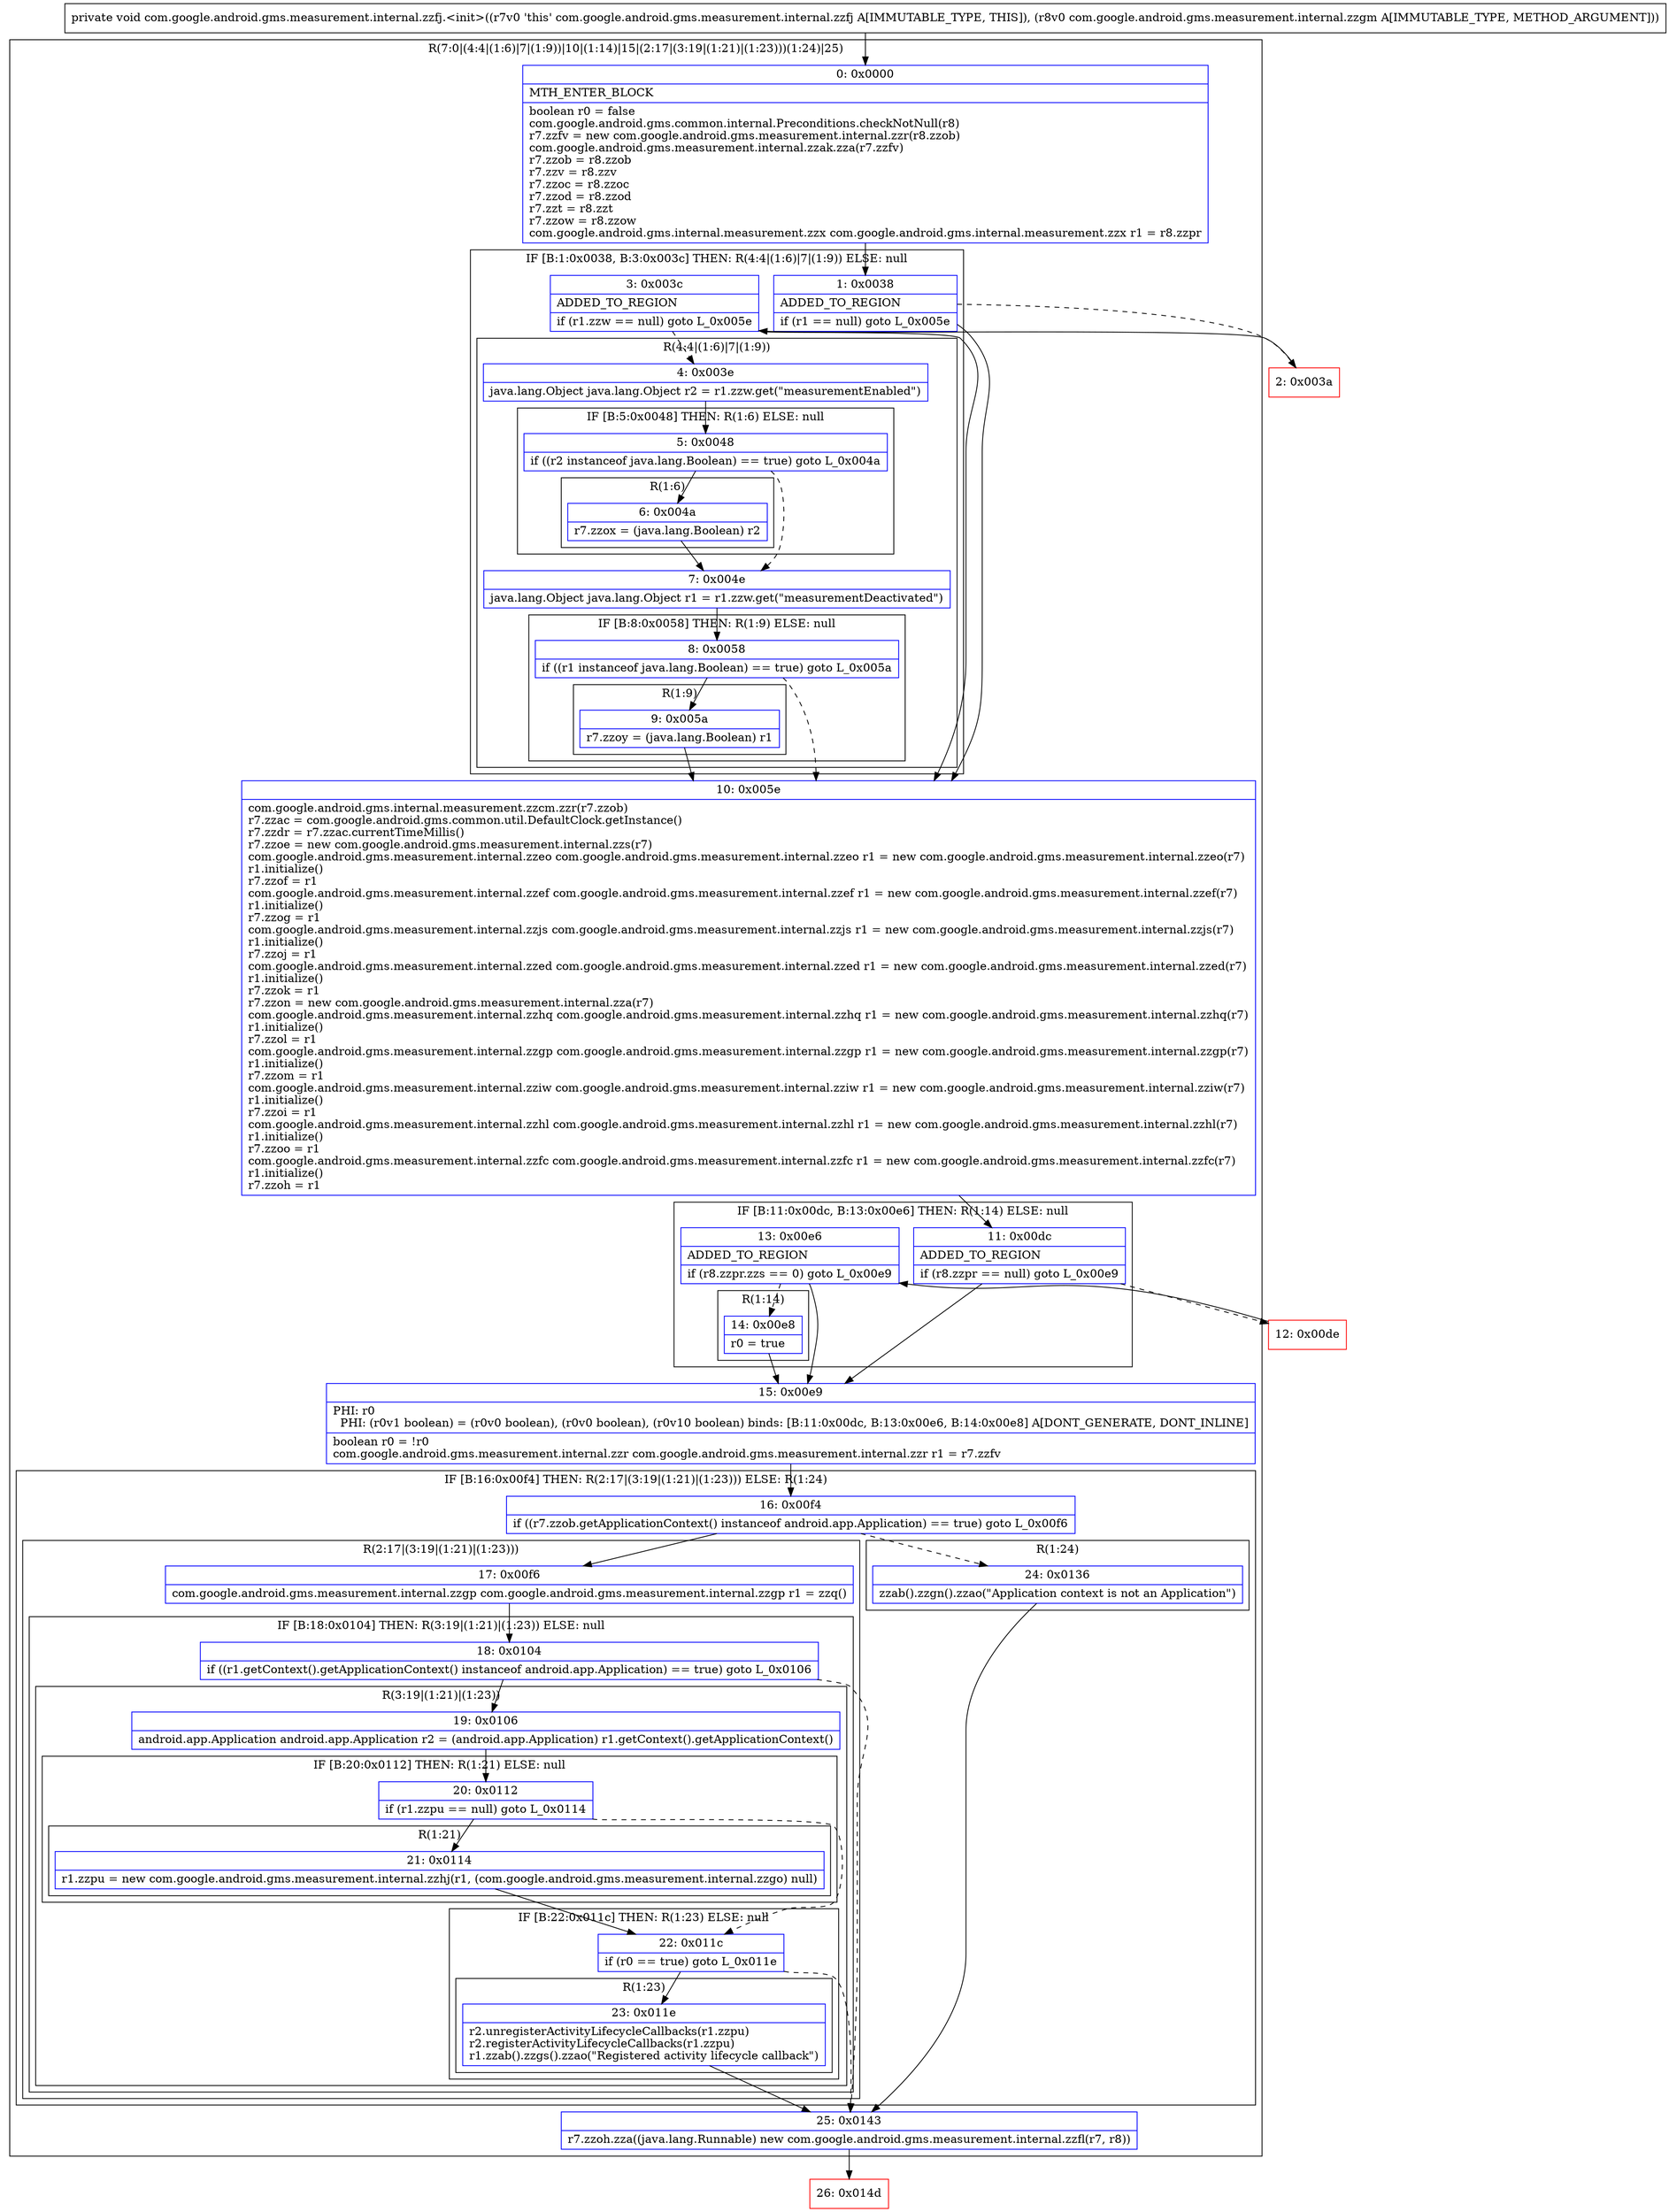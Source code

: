 digraph "CFG forcom.google.android.gms.measurement.internal.zzfj.\<init\>(Lcom\/google\/android\/gms\/measurement\/internal\/zzgm;)V" {
subgraph cluster_Region_1171549448 {
label = "R(7:0|(4:4|(1:6)|7|(1:9))|10|(1:14)|15|(2:17|(3:19|(1:21)|(1:23)))(1:24)|25)";
node [shape=record,color=blue];
Node_0 [shape=record,label="{0\:\ 0x0000|MTH_ENTER_BLOCK\l|boolean r0 = false\lcom.google.android.gms.common.internal.Preconditions.checkNotNull(r8)\lr7.zzfv = new com.google.android.gms.measurement.internal.zzr(r8.zzob)\lcom.google.android.gms.measurement.internal.zzak.zza(r7.zzfv)\lr7.zzob = r8.zzob\lr7.zzv = r8.zzv\lr7.zzoc = r8.zzoc\lr7.zzod = r8.zzod\lr7.zzt = r8.zzt\lr7.zzow = r8.zzow\lcom.google.android.gms.internal.measurement.zzx com.google.android.gms.internal.measurement.zzx r1 = r8.zzpr\l}"];
subgraph cluster_IfRegion_514115618 {
label = "IF [B:1:0x0038, B:3:0x003c] THEN: R(4:4|(1:6)|7|(1:9)) ELSE: null";
node [shape=record,color=blue];
Node_1 [shape=record,label="{1\:\ 0x0038|ADDED_TO_REGION\l|if (r1 == null) goto L_0x005e\l}"];
Node_3 [shape=record,label="{3\:\ 0x003c|ADDED_TO_REGION\l|if (r1.zzw == null) goto L_0x005e\l}"];
subgraph cluster_Region_359561224 {
label = "R(4:4|(1:6)|7|(1:9))";
node [shape=record,color=blue];
Node_4 [shape=record,label="{4\:\ 0x003e|java.lang.Object java.lang.Object r2 = r1.zzw.get(\"measurementEnabled\")\l}"];
subgraph cluster_IfRegion_963955085 {
label = "IF [B:5:0x0048] THEN: R(1:6) ELSE: null";
node [shape=record,color=blue];
Node_5 [shape=record,label="{5\:\ 0x0048|if ((r2 instanceof java.lang.Boolean) == true) goto L_0x004a\l}"];
subgraph cluster_Region_172090682 {
label = "R(1:6)";
node [shape=record,color=blue];
Node_6 [shape=record,label="{6\:\ 0x004a|r7.zzox = (java.lang.Boolean) r2\l}"];
}
}
Node_7 [shape=record,label="{7\:\ 0x004e|java.lang.Object java.lang.Object r1 = r1.zzw.get(\"measurementDeactivated\")\l}"];
subgraph cluster_IfRegion_652148578 {
label = "IF [B:8:0x0058] THEN: R(1:9) ELSE: null";
node [shape=record,color=blue];
Node_8 [shape=record,label="{8\:\ 0x0058|if ((r1 instanceof java.lang.Boolean) == true) goto L_0x005a\l}"];
subgraph cluster_Region_1397509420 {
label = "R(1:9)";
node [shape=record,color=blue];
Node_9 [shape=record,label="{9\:\ 0x005a|r7.zzoy = (java.lang.Boolean) r1\l}"];
}
}
}
}
Node_10 [shape=record,label="{10\:\ 0x005e|com.google.android.gms.internal.measurement.zzcm.zzr(r7.zzob)\lr7.zzac = com.google.android.gms.common.util.DefaultClock.getInstance()\lr7.zzdr = r7.zzac.currentTimeMillis()\lr7.zzoe = new com.google.android.gms.measurement.internal.zzs(r7)\lcom.google.android.gms.measurement.internal.zzeo com.google.android.gms.measurement.internal.zzeo r1 = new com.google.android.gms.measurement.internal.zzeo(r7)\lr1.initialize()\lr7.zzof = r1\lcom.google.android.gms.measurement.internal.zzef com.google.android.gms.measurement.internal.zzef r1 = new com.google.android.gms.measurement.internal.zzef(r7)\lr1.initialize()\lr7.zzog = r1\lcom.google.android.gms.measurement.internal.zzjs com.google.android.gms.measurement.internal.zzjs r1 = new com.google.android.gms.measurement.internal.zzjs(r7)\lr1.initialize()\lr7.zzoj = r1\lcom.google.android.gms.measurement.internal.zzed com.google.android.gms.measurement.internal.zzed r1 = new com.google.android.gms.measurement.internal.zzed(r7)\lr1.initialize()\lr7.zzok = r1\lr7.zzon = new com.google.android.gms.measurement.internal.zza(r7)\lcom.google.android.gms.measurement.internal.zzhq com.google.android.gms.measurement.internal.zzhq r1 = new com.google.android.gms.measurement.internal.zzhq(r7)\lr1.initialize()\lr7.zzol = r1\lcom.google.android.gms.measurement.internal.zzgp com.google.android.gms.measurement.internal.zzgp r1 = new com.google.android.gms.measurement.internal.zzgp(r7)\lr1.initialize()\lr7.zzom = r1\lcom.google.android.gms.measurement.internal.zziw com.google.android.gms.measurement.internal.zziw r1 = new com.google.android.gms.measurement.internal.zziw(r7)\lr1.initialize()\lr7.zzoi = r1\lcom.google.android.gms.measurement.internal.zzhl com.google.android.gms.measurement.internal.zzhl r1 = new com.google.android.gms.measurement.internal.zzhl(r7)\lr1.initialize()\lr7.zzoo = r1\lcom.google.android.gms.measurement.internal.zzfc com.google.android.gms.measurement.internal.zzfc r1 = new com.google.android.gms.measurement.internal.zzfc(r7)\lr1.initialize()\lr7.zzoh = r1\l}"];
subgraph cluster_IfRegion_1743551435 {
label = "IF [B:11:0x00dc, B:13:0x00e6] THEN: R(1:14) ELSE: null";
node [shape=record,color=blue];
Node_11 [shape=record,label="{11\:\ 0x00dc|ADDED_TO_REGION\l|if (r8.zzpr == null) goto L_0x00e9\l}"];
Node_13 [shape=record,label="{13\:\ 0x00e6|ADDED_TO_REGION\l|if (r8.zzpr.zzs == 0) goto L_0x00e9\l}"];
subgraph cluster_Region_507610278 {
label = "R(1:14)";
node [shape=record,color=blue];
Node_14 [shape=record,label="{14\:\ 0x00e8|r0 = true\l}"];
}
}
Node_15 [shape=record,label="{15\:\ 0x00e9|PHI: r0 \l  PHI: (r0v1 boolean) = (r0v0 boolean), (r0v0 boolean), (r0v10 boolean) binds: [B:11:0x00dc, B:13:0x00e6, B:14:0x00e8] A[DONT_GENERATE, DONT_INLINE]\l|boolean r0 = !r0\lcom.google.android.gms.measurement.internal.zzr com.google.android.gms.measurement.internal.zzr r1 = r7.zzfv\l}"];
subgraph cluster_IfRegion_870515248 {
label = "IF [B:16:0x00f4] THEN: R(2:17|(3:19|(1:21)|(1:23))) ELSE: R(1:24)";
node [shape=record,color=blue];
Node_16 [shape=record,label="{16\:\ 0x00f4|if ((r7.zzob.getApplicationContext() instanceof android.app.Application) == true) goto L_0x00f6\l}"];
subgraph cluster_Region_1631725044 {
label = "R(2:17|(3:19|(1:21)|(1:23)))";
node [shape=record,color=blue];
Node_17 [shape=record,label="{17\:\ 0x00f6|com.google.android.gms.measurement.internal.zzgp com.google.android.gms.measurement.internal.zzgp r1 = zzq()\l}"];
subgraph cluster_IfRegion_1495204902 {
label = "IF [B:18:0x0104] THEN: R(3:19|(1:21)|(1:23)) ELSE: null";
node [shape=record,color=blue];
Node_18 [shape=record,label="{18\:\ 0x0104|if ((r1.getContext().getApplicationContext() instanceof android.app.Application) == true) goto L_0x0106\l}"];
subgraph cluster_Region_1071094069 {
label = "R(3:19|(1:21)|(1:23))";
node [shape=record,color=blue];
Node_19 [shape=record,label="{19\:\ 0x0106|android.app.Application android.app.Application r2 = (android.app.Application) r1.getContext().getApplicationContext()\l}"];
subgraph cluster_IfRegion_1810570660 {
label = "IF [B:20:0x0112] THEN: R(1:21) ELSE: null";
node [shape=record,color=blue];
Node_20 [shape=record,label="{20\:\ 0x0112|if (r1.zzpu == null) goto L_0x0114\l}"];
subgraph cluster_Region_460781736 {
label = "R(1:21)";
node [shape=record,color=blue];
Node_21 [shape=record,label="{21\:\ 0x0114|r1.zzpu = new com.google.android.gms.measurement.internal.zzhj(r1, (com.google.android.gms.measurement.internal.zzgo) null)\l}"];
}
}
subgraph cluster_IfRegion_1932848000 {
label = "IF [B:22:0x011c] THEN: R(1:23) ELSE: null";
node [shape=record,color=blue];
Node_22 [shape=record,label="{22\:\ 0x011c|if (r0 == true) goto L_0x011e\l}"];
subgraph cluster_Region_988406228 {
label = "R(1:23)";
node [shape=record,color=blue];
Node_23 [shape=record,label="{23\:\ 0x011e|r2.unregisterActivityLifecycleCallbacks(r1.zzpu)\lr2.registerActivityLifecycleCallbacks(r1.zzpu)\lr1.zzab().zzgs().zzao(\"Registered activity lifecycle callback\")\l}"];
}
}
}
}
}
subgraph cluster_Region_1392831444 {
label = "R(1:24)";
node [shape=record,color=blue];
Node_24 [shape=record,label="{24\:\ 0x0136|zzab().zzgn().zzao(\"Application context is not an Application\")\l}"];
}
}
Node_25 [shape=record,label="{25\:\ 0x0143|r7.zzoh.zza((java.lang.Runnable) new com.google.android.gms.measurement.internal.zzfl(r7, r8))\l}"];
}
Node_2 [shape=record,color=red,label="{2\:\ 0x003a}"];
Node_12 [shape=record,color=red,label="{12\:\ 0x00de}"];
Node_26 [shape=record,color=red,label="{26\:\ 0x014d}"];
MethodNode[shape=record,label="{private void com.google.android.gms.measurement.internal.zzfj.\<init\>((r7v0 'this' com.google.android.gms.measurement.internal.zzfj A[IMMUTABLE_TYPE, THIS]), (r8v0 com.google.android.gms.measurement.internal.zzgm A[IMMUTABLE_TYPE, METHOD_ARGUMENT])) }"];
MethodNode -> Node_0;
Node_0 -> Node_1;
Node_1 -> Node_2[style=dashed];
Node_1 -> Node_10;
Node_3 -> Node_4[style=dashed];
Node_3 -> Node_10;
Node_4 -> Node_5;
Node_5 -> Node_6;
Node_5 -> Node_7[style=dashed];
Node_6 -> Node_7;
Node_7 -> Node_8;
Node_8 -> Node_9;
Node_8 -> Node_10[style=dashed];
Node_9 -> Node_10;
Node_10 -> Node_11;
Node_11 -> Node_12[style=dashed];
Node_11 -> Node_15;
Node_13 -> Node_14[style=dashed];
Node_13 -> Node_15;
Node_14 -> Node_15;
Node_15 -> Node_16;
Node_16 -> Node_17;
Node_16 -> Node_24[style=dashed];
Node_17 -> Node_18;
Node_18 -> Node_19;
Node_18 -> Node_25[style=dashed];
Node_19 -> Node_20;
Node_20 -> Node_21;
Node_20 -> Node_22[style=dashed];
Node_21 -> Node_22;
Node_22 -> Node_23;
Node_22 -> Node_25[style=dashed];
Node_23 -> Node_25;
Node_24 -> Node_25;
Node_25 -> Node_26;
Node_2 -> Node_3;
Node_12 -> Node_13;
}

